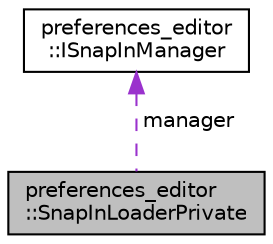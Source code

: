 digraph "preferences_editor::SnapInLoaderPrivate"
{
 // LATEX_PDF_SIZE
  edge [fontname="Helvetica",fontsize="10",labelfontname="Helvetica",labelfontsize="10"];
  node [fontname="Helvetica",fontsize="10",shape=record];
  Node1 [label="preferences_editor\l::SnapInLoaderPrivate",height=0.2,width=0.4,color="black", fillcolor="grey75", style="filled", fontcolor="black",tooltip=" "];
  Node2 -> Node1 [dir="back",color="darkorchid3",fontsize="10",style="dashed",label=" manager" ,fontname="Helvetica"];
  Node2 [label="preferences_editor\l::ISnapInManager",height=0.2,width=0.4,color="black", fillcolor="white", style="filled",URL="$classpreferences__editor_1_1_i_snap_in_manager.html",tooltip="class ISnapInManager Manages all the snap-ins in an application."];
}

